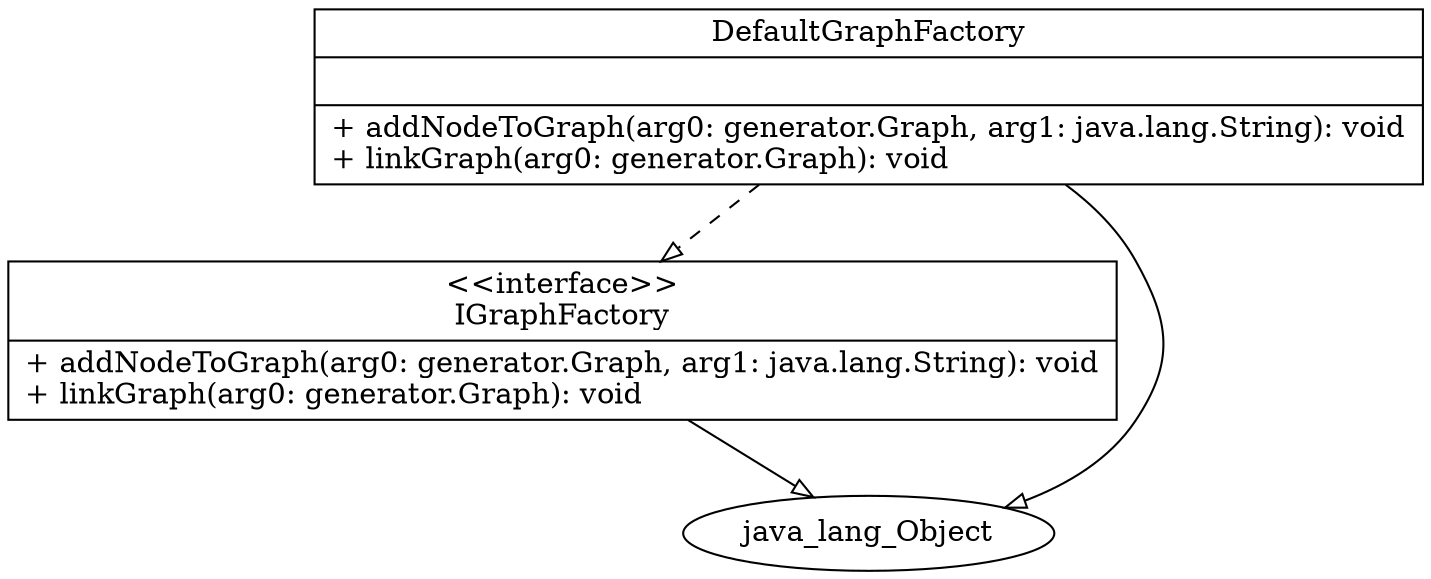 digraph whatever{
generator_factories_IGraphFactory [ shape="record", label = "{\<\<interface\>\>\nIGraphFactory|+ addNodeToGraph(arg0: generator.Graph, arg1: java.lang.String): void\l+ linkGraph(arg0: generator.Graph): void\l}" ];
generator_factories_DefaultGraphFactory [ shape="record", label = "{DefaultGraphFactory||+ addNodeToGraph(arg0: generator.Graph, arg1: java.lang.String): void\l+ linkGraph(arg0: generator.Graph): void\l}" ];
generator_factories_IGraphFactory -> java_lang_Object [arrowhead="onormal"];
generator_factories_DefaultGraphFactory -> java_lang_Object [arrowhead="onormal"];
generator_factories_DefaultGraphFactory -> generator_factories_IGraphFactory [arrowhead="onormal", style="dashed"];
}